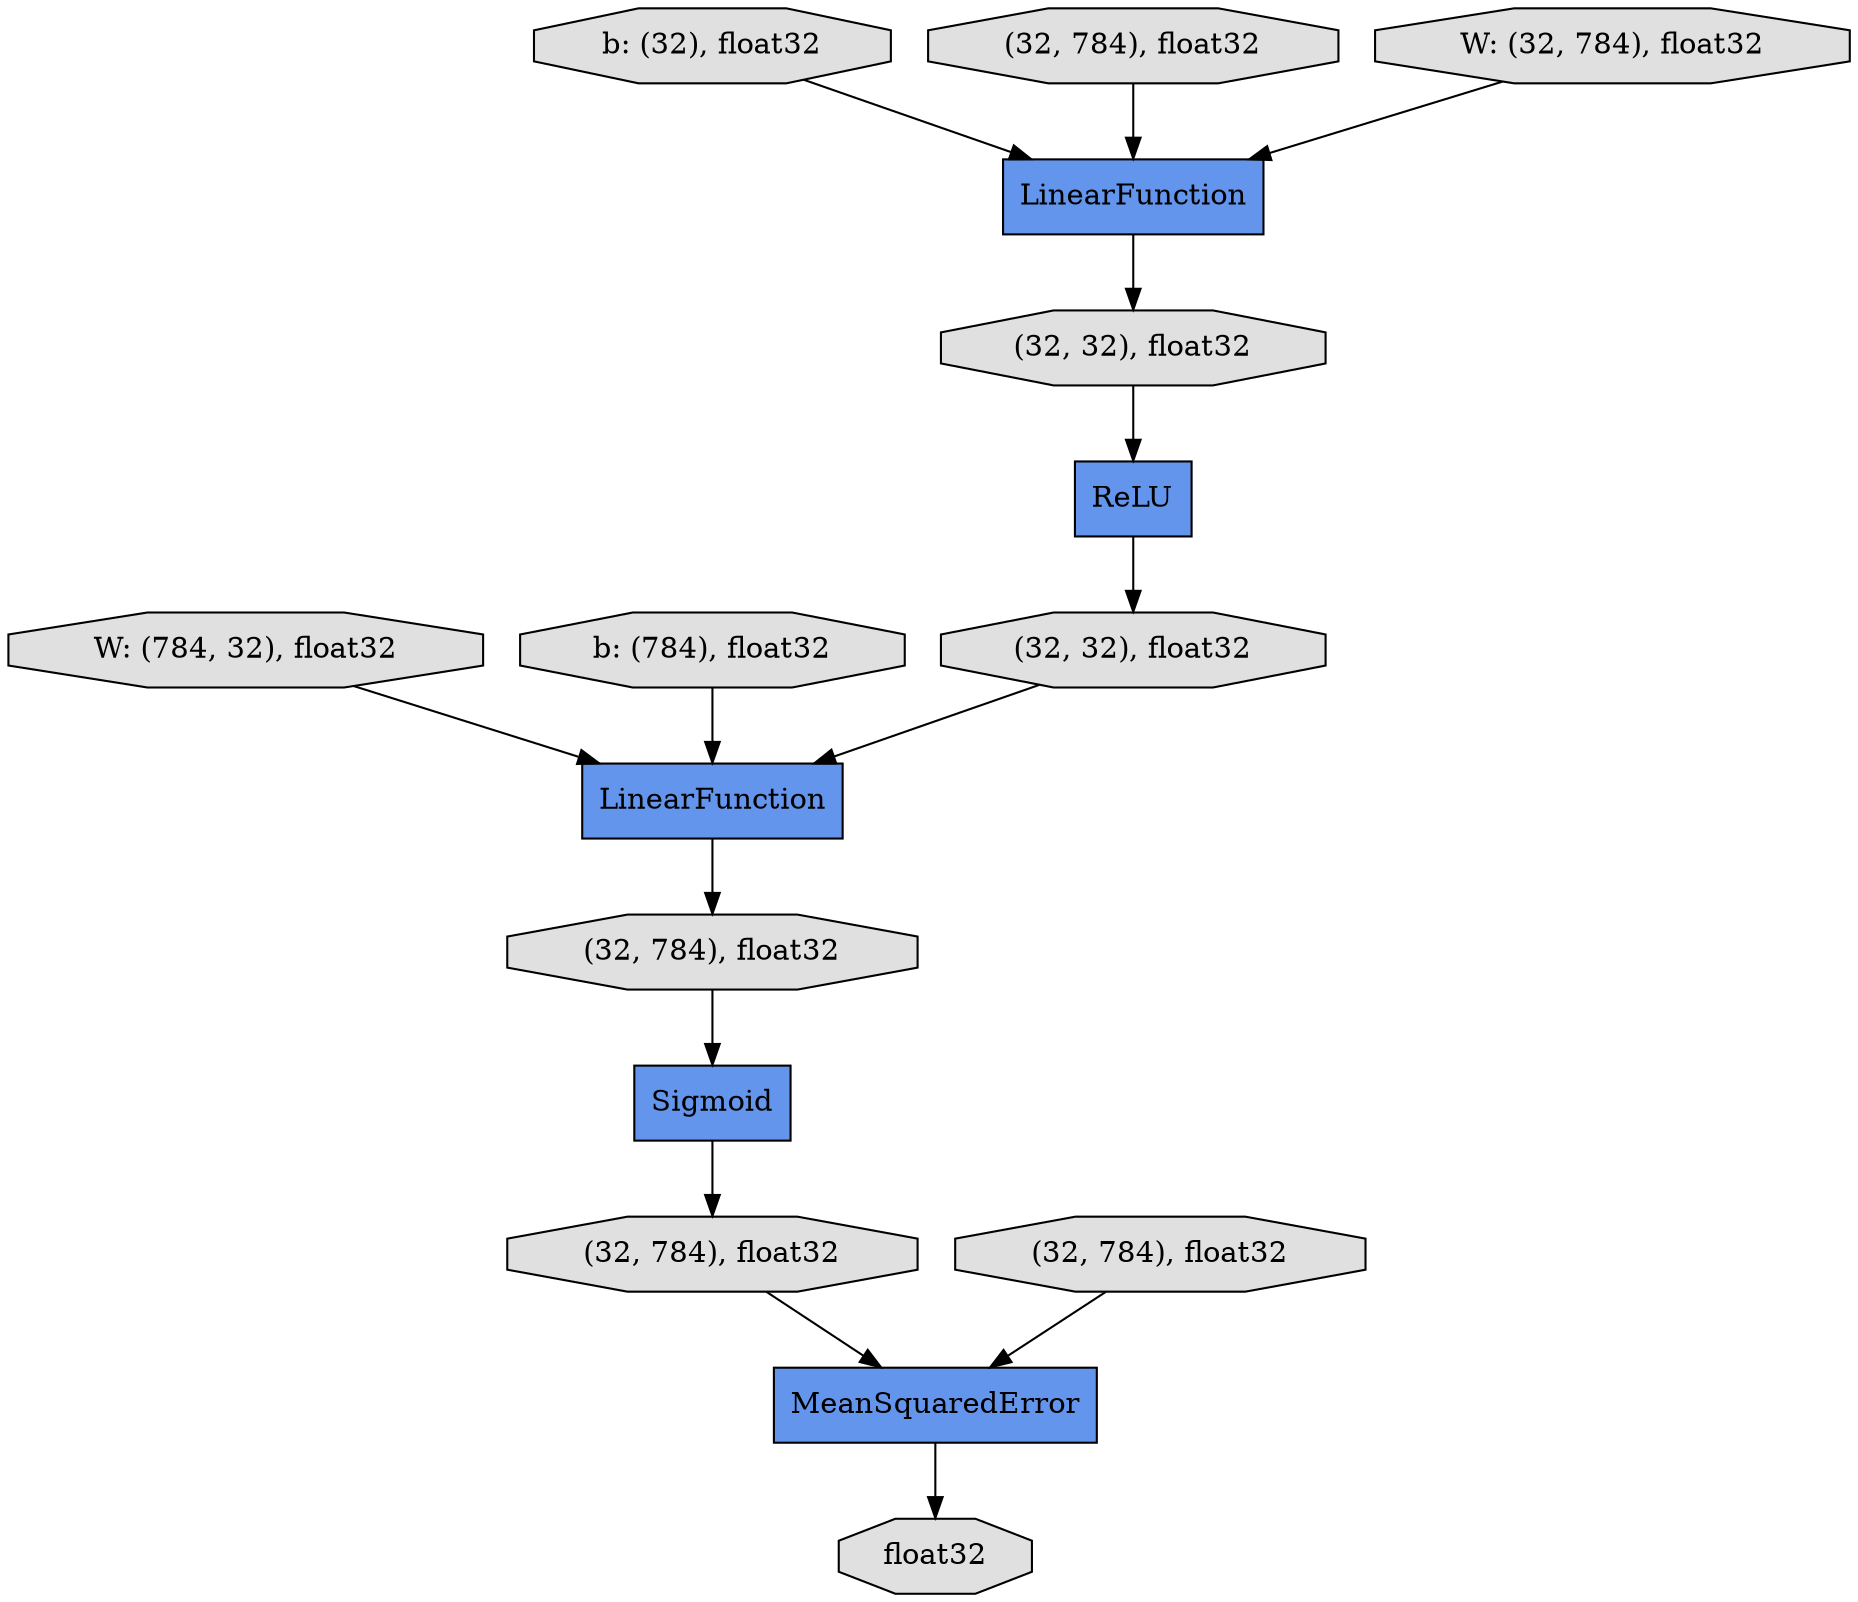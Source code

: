 digraph graphname{rankdir=TB;4528688656 [shape="octagon",style="filled",label="W: (784, 32), float32",fillcolor="#E0E0E0"];4532079136 [shape="octagon",style="filled",label="float32",fillcolor="#E0E0E0"];4532078128 [shape="octagon",style="filled",label="(32, 32), float32",fillcolor="#E0E0E0"];4475998784 [shape="octagon",style="filled",label="b: (784), float32",fillcolor="#E0E0E0"];4532078240 [shape="record",style="filled",label="MeanSquaredError",fillcolor="#6495ED"];4532077736 [shape="record",style="filled",label="LinearFunction",fillcolor="#6495ED"];4532077792 [shape="record",style="filled",label="ReLU",fillcolor="#6495ED"];4531909352 [shape="octagon",style="filled",label="b: (32), float32",fillcolor="#E0E0E0"];4532078856 [shape="octagon",style="filled",label="(32, 784), float32",fillcolor="#E0E0E0"];4532078352 [shape="octagon",style="filled",label="(32, 32), float32",fillcolor="#E0E0E0"];4532077904 [shape="octagon",style="filled",label="(32, 784), float32",fillcolor="#E0E0E0"];4532078464 [shape="record",style="filled",label="Sigmoid",fillcolor="#6495ED"];4531909016 [shape="octagon",style="filled",label="W: (32, 784), float32",fillcolor="#E0E0E0"];4532079024 [shape="octagon",style="filled",label="(32, 784), float32",fillcolor="#E0E0E0"];4532078016 [shape="record",style="filled",label="LinearFunction",fillcolor="#6495ED"];4532078576 [shape="octagon",style="filled",label="(32, 784), float32",fillcolor="#E0E0E0"];4531909016 -> 4532077736;4532078016 -> 4532078576;4475998784 -> 4532078016;4532077792 -> 4532078352;4532078856 -> 4532078240;4532078352 -> 4532078016;4531909352 -> 4532077736;4532078464 -> 4532078856;4532079024 -> 4532078240;4532078576 -> 4532078464;4532077904 -> 4532077736;4528688656 -> 4532078016;4532077736 -> 4532078128;4532078128 -> 4532077792;4532078240 -> 4532079136;}